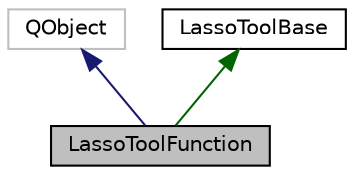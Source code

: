 digraph "LassoToolFunction"
{
  edge [fontname="Helvetica",fontsize="10",labelfontname="Helvetica",labelfontsize="10"];
  node [fontname="Helvetica",fontsize="10",shape=record];
  Node1 [label="LassoToolFunction",height=0.2,width=0.4,color="black", fillcolor="grey75", style="filled" fontcolor="black"];
  Node2 -> Node1 [dir="back",color="midnightblue",fontsize="10",style="solid",fontname="Helvetica"];
  Node2 [label="QObject",height=0.2,width=0.4,color="grey75", fillcolor="white", style="filled"];
  Node3 -> Node1 [dir="back",color="darkgreen",fontsize="10",style="solid",fontname="Helvetica"];
  Node3 [label="LassoToolBase",height=0.2,width=0.4,color="black", fillcolor="white", style="filled",URL="$class_lasso_tool_base.html"];
}

